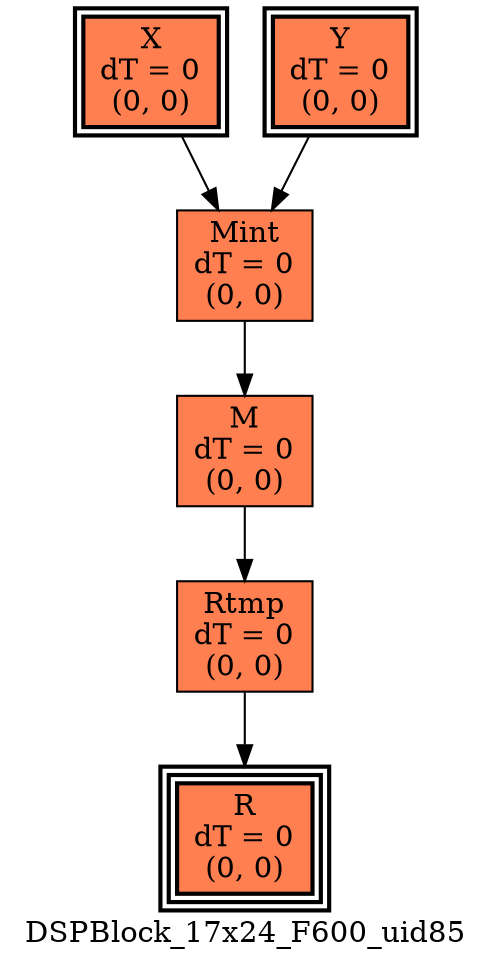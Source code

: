 digraph DSPBlock_17x24_F600_uid85
{
	//graph drawing options
	label=DSPBlock_17x24_F600_uid85;
	labelloc=bottom;
	labeljust=right;
	ratio=auto;
	nodesep=0.25;
	ranksep=0.5;

	//input/output signals of operator DSPBlock_17x24_F600_uid85
	X__DSPBlock_17x24_F600_uid85 [ label="X\ndT = 0\n(0, 0)", shape=box, color=black, style="bold, filled", fillcolor=coral, peripheries=2 ];
	Y__DSPBlock_17x24_F600_uid85 [ label="Y\ndT = 0\n(0, 0)", shape=box, color=black, style="bold, filled", fillcolor=coral, peripheries=2 ];
	R__DSPBlock_17x24_F600_uid85 [ label="R\ndT = 0\n(0, 0)", shape=box, color=black, style="bold, filled", fillcolor=coral, peripheries=3 ];
	{rank=same X__DSPBlock_17x24_F600_uid85, Y__DSPBlock_17x24_F600_uid85};
	{rank=same R__DSPBlock_17x24_F600_uid85};
	//internal signals of operator DSPBlock_17x24_F600_uid85
	Mint__DSPBlock_17x24_F600_uid85 [ label="Mint\ndT = 0\n(0, 0)", shape=box, color=black, style=filled, fillcolor=coral, peripheries=1 ];
	M__DSPBlock_17x24_F600_uid85 [ label="M\ndT = 0\n(0, 0)", shape=box, color=black, style=filled, fillcolor=coral, peripheries=1 ];
	Rtmp__DSPBlock_17x24_F600_uid85 [ label="Rtmp\ndT = 0\n(0, 0)", shape=box, color=black, style=filled, fillcolor=coral, peripheries=1 ];

	//subcomponents of operator DSPBlock_17x24_F600_uid85

	//input and internal signal connections of operator DSPBlock_17x24_F600_uid85
	X__DSPBlock_17x24_F600_uid85 -> Mint__DSPBlock_17x24_F600_uid85 [ arrowhead=normal, arrowsize=1.0, arrowtail=normal, color=black, dir=forward  ];
	Y__DSPBlock_17x24_F600_uid85 -> Mint__DSPBlock_17x24_F600_uid85 [ arrowhead=normal, arrowsize=1.0, arrowtail=normal, color=black, dir=forward  ];
	Mint__DSPBlock_17x24_F600_uid85 -> M__DSPBlock_17x24_F600_uid85 [ arrowhead=normal, arrowsize=1.0, arrowtail=normal, color=black, dir=forward  ];
	M__DSPBlock_17x24_F600_uid85 -> Rtmp__DSPBlock_17x24_F600_uid85 [ arrowhead=normal, arrowsize=1.0, arrowtail=normal, color=black, dir=forward  ];
	Rtmp__DSPBlock_17x24_F600_uid85 -> R__DSPBlock_17x24_F600_uid85 [ arrowhead=normal, arrowsize=1.0, arrowtail=normal, color=black, dir=forward  ];
}

